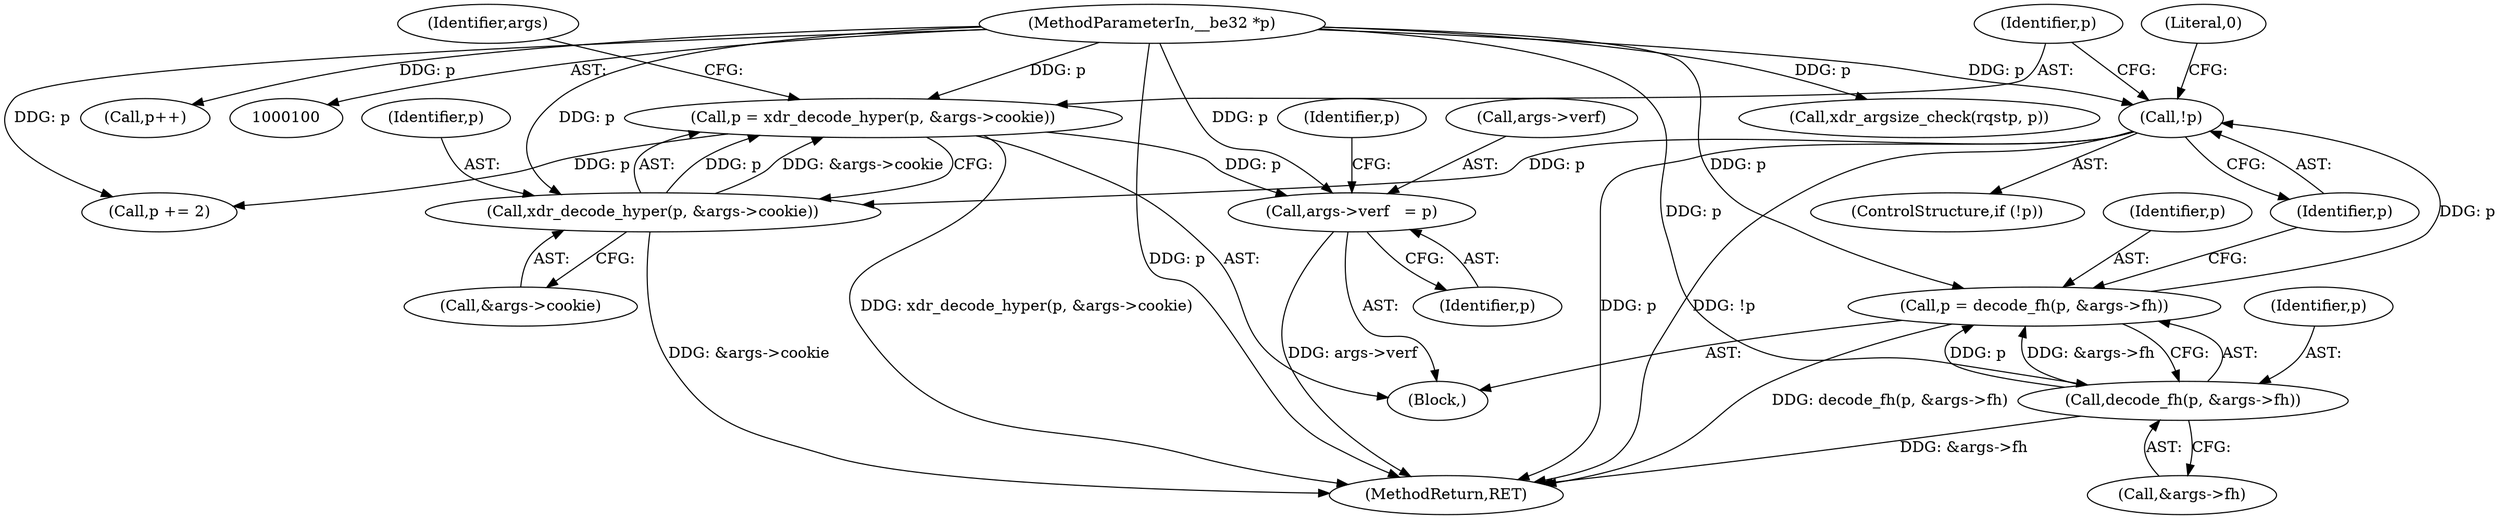 digraph "0_linux_c70422f760c120480fee4de6c38804c72aa26bc1_6@pointer" {
"1000126" [label="(Call,args->verf   = p)"];
"1000118" [label="(Call,p = xdr_decode_hyper(p, &args->cookie))"];
"1000120" [label="(Call,xdr_decode_hyper(p, &args->cookie))"];
"1000114" [label="(Call,!p)"];
"1000105" [label="(Call,p = decode_fh(p, &args->fh))"];
"1000107" [label="(Call,decode_fh(p, &args->fh))"];
"1000102" [label="(MethodParameterIn,__be32 *p)"];
"1000118" [label="(Call,p = xdr_decode_hyper(p, &args->cookie))"];
"1000130" [label="(Identifier,p)"];
"1000113" [label="(ControlStructure,if (!p))"];
"1000119" [label="(Identifier,p)"];
"1000114" [label="(Call,!p)"];
"1000106" [label="(Identifier,p)"];
"1000105" [label="(Call,p = decode_fh(p, &args->fh))"];
"1000132" [label="(Identifier,p)"];
"1000120" [label="(Call,xdr_decode_hyper(p, &args->cookie))"];
"1000171" [label="(MethodReturn,RET)"];
"1000122" [label="(Call,&args->cookie)"];
"1000115" [label="(Identifier,p)"];
"1000104" [label="(Block,)"];
"1000102" [label="(MethodParameterIn,__be32 *p)"];
"1000126" [label="(Call,args->verf   = p)"];
"1000117" [label="(Literal,0)"];
"1000168" [label="(Call,xdr_argsize_check(rqstp, p))"];
"1000128" [label="(Identifier,args)"];
"1000107" [label="(Call,decode_fh(p, &args->fh))"];
"1000109" [label="(Call,&args->fh)"];
"1000127" [label="(Call,args->verf)"];
"1000131" [label="(Call,p += 2)"];
"1000121" [label="(Identifier,p)"];
"1000108" [label="(Identifier,p)"];
"1000145" [label="(Call,p++)"];
"1000126" -> "1000104"  [label="AST: "];
"1000126" -> "1000130"  [label="CFG: "];
"1000127" -> "1000126"  [label="AST: "];
"1000130" -> "1000126"  [label="AST: "];
"1000132" -> "1000126"  [label="CFG: "];
"1000126" -> "1000171"  [label="DDG: args->verf"];
"1000118" -> "1000126"  [label="DDG: p"];
"1000102" -> "1000126"  [label="DDG: p"];
"1000118" -> "1000104"  [label="AST: "];
"1000118" -> "1000120"  [label="CFG: "];
"1000119" -> "1000118"  [label="AST: "];
"1000120" -> "1000118"  [label="AST: "];
"1000128" -> "1000118"  [label="CFG: "];
"1000118" -> "1000171"  [label="DDG: xdr_decode_hyper(p, &args->cookie)"];
"1000120" -> "1000118"  [label="DDG: p"];
"1000120" -> "1000118"  [label="DDG: &args->cookie"];
"1000102" -> "1000118"  [label="DDG: p"];
"1000118" -> "1000131"  [label="DDG: p"];
"1000120" -> "1000122"  [label="CFG: "];
"1000121" -> "1000120"  [label="AST: "];
"1000122" -> "1000120"  [label="AST: "];
"1000120" -> "1000171"  [label="DDG: &args->cookie"];
"1000114" -> "1000120"  [label="DDG: p"];
"1000102" -> "1000120"  [label="DDG: p"];
"1000114" -> "1000113"  [label="AST: "];
"1000114" -> "1000115"  [label="CFG: "];
"1000115" -> "1000114"  [label="AST: "];
"1000117" -> "1000114"  [label="CFG: "];
"1000119" -> "1000114"  [label="CFG: "];
"1000114" -> "1000171"  [label="DDG: !p"];
"1000114" -> "1000171"  [label="DDG: p"];
"1000105" -> "1000114"  [label="DDG: p"];
"1000102" -> "1000114"  [label="DDG: p"];
"1000105" -> "1000104"  [label="AST: "];
"1000105" -> "1000107"  [label="CFG: "];
"1000106" -> "1000105"  [label="AST: "];
"1000107" -> "1000105"  [label="AST: "];
"1000115" -> "1000105"  [label="CFG: "];
"1000105" -> "1000171"  [label="DDG: decode_fh(p, &args->fh)"];
"1000107" -> "1000105"  [label="DDG: p"];
"1000107" -> "1000105"  [label="DDG: &args->fh"];
"1000102" -> "1000105"  [label="DDG: p"];
"1000107" -> "1000109"  [label="CFG: "];
"1000108" -> "1000107"  [label="AST: "];
"1000109" -> "1000107"  [label="AST: "];
"1000107" -> "1000171"  [label="DDG: &args->fh"];
"1000102" -> "1000107"  [label="DDG: p"];
"1000102" -> "1000100"  [label="AST: "];
"1000102" -> "1000171"  [label="DDG: p"];
"1000102" -> "1000131"  [label="DDG: p"];
"1000102" -> "1000145"  [label="DDG: p"];
"1000102" -> "1000168"  [label="DDG: p"];
}
